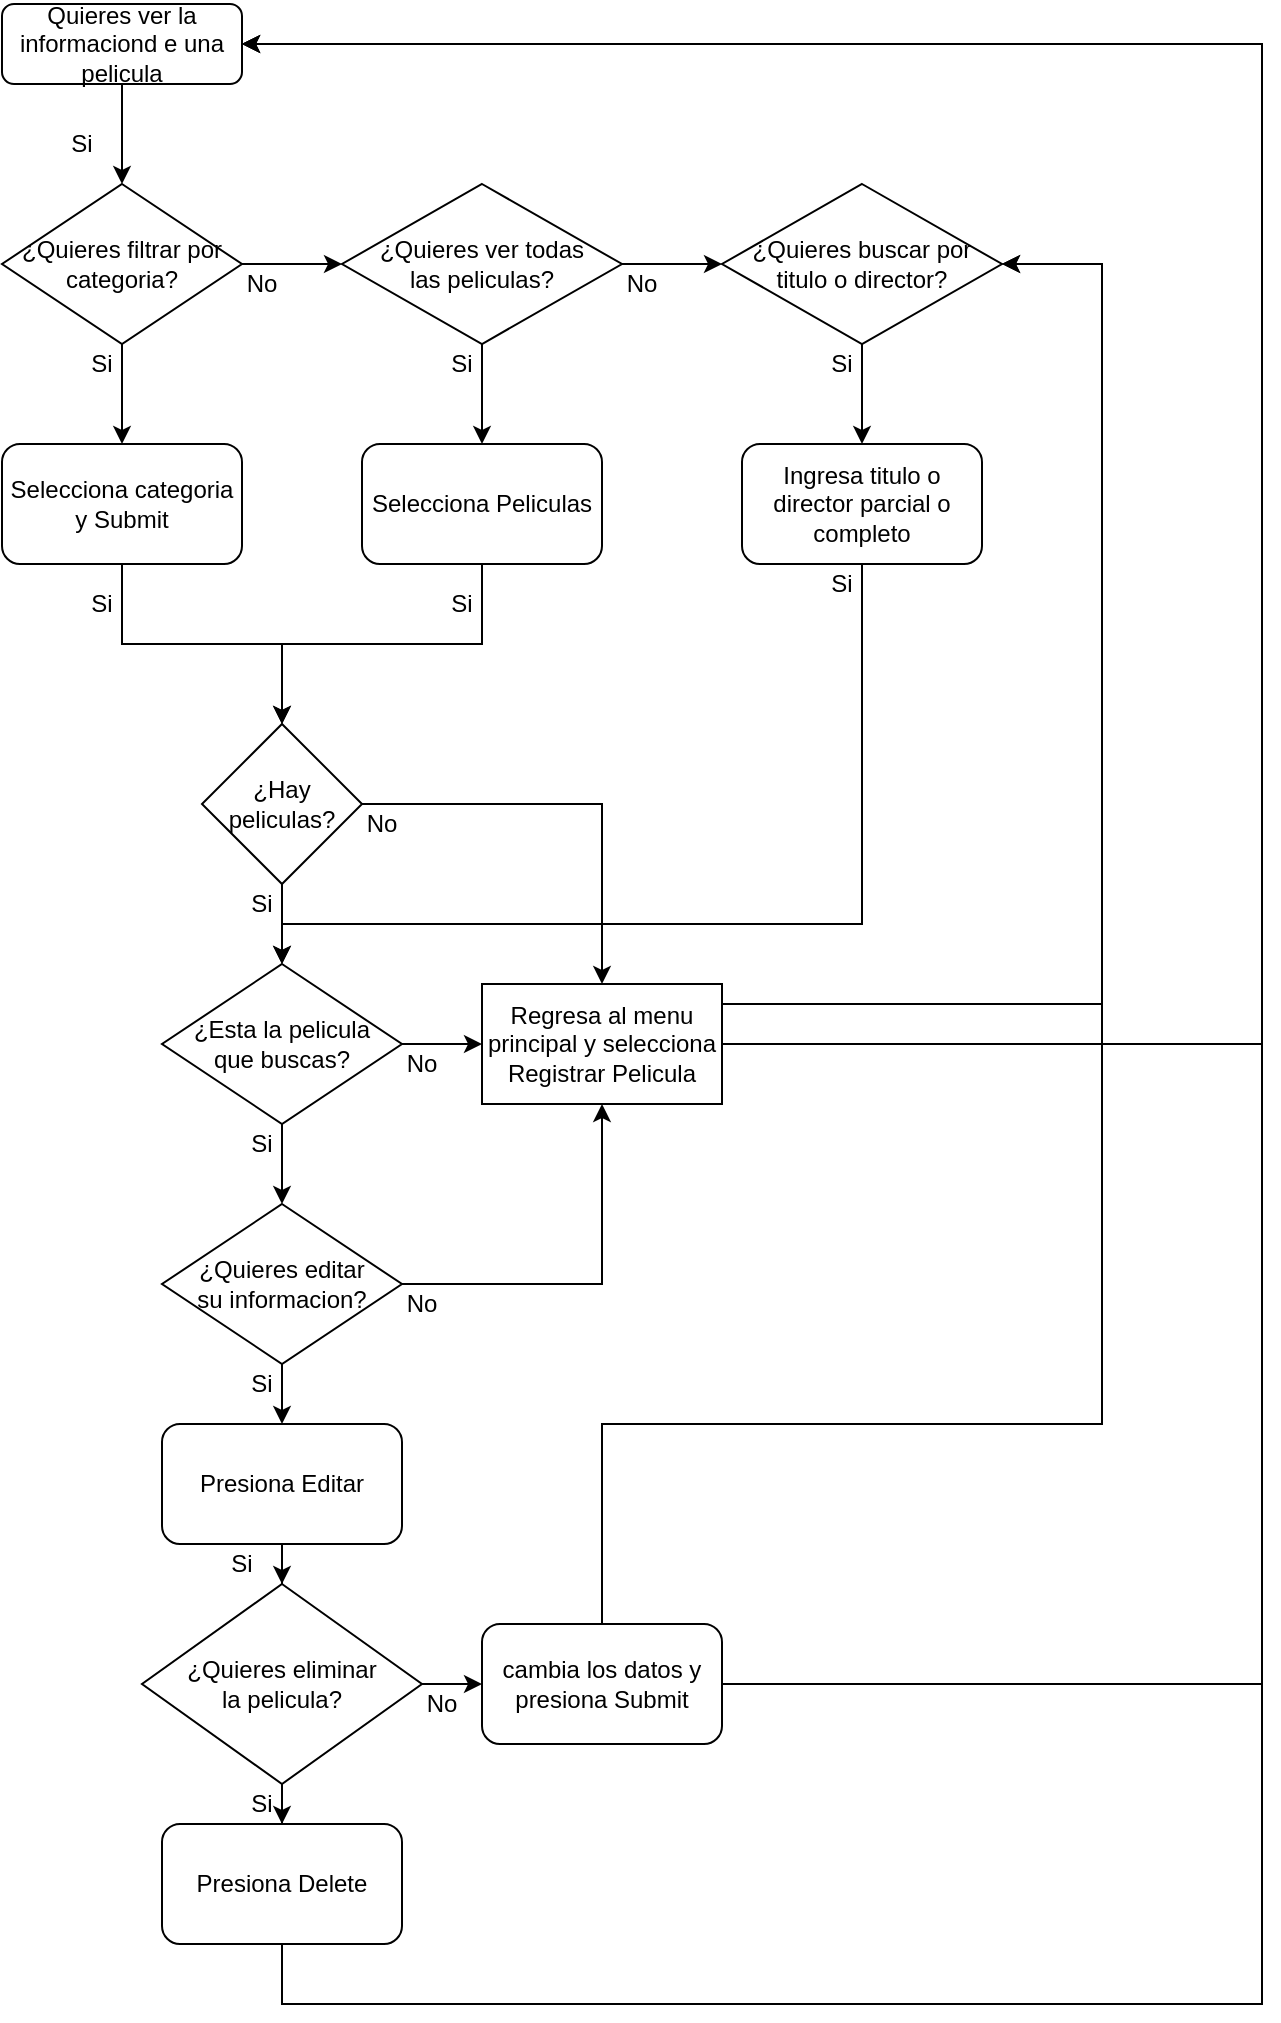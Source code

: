 <mxfile version="16.5.3" type="device"><diagram id="C5RBs43oDa-KdzZeNtuy" name="Page-1"><mxGraphModel dx="918" dy="1238" grid="1" gridSize="10" guides="1" tooltips="1" connect="1" arrows="1" fold="1" page="1" pageScale="1" pageWidth="827" pageHeight="1169" math="0" shadow="0"><root><mxCell id="WIyWlLk6GJQsqaUBKTNV-0"/><mxCell id="WIyWlLk6GJQsqaUBKTNV-1" parent="WIyWlLk6GJQsqaUBKTNV-0"/><mxCell id="asjB_opVwSxAryGJz_eY-4" style="edgeStyle=orthogonalEdgeStyle;rounded=0;orthogonalLoop=1;jettySize=auto;html=1;entryX=0.5;entryY=0;entryDx=0;entryDy=0;" edge="1" parent="WIyWlLk6GJQsqaUBKTNV-1" source="asjB_opVwSxAryGJz_eY-0" target="asjB_opVwSxAryGJz_eY-5"><mxGeometry relative="1" as="geometry"><mxPoint x="100" y="160" as="targetPoint"/></mxGeometry></mxCell><mxCell id="asjB_opVwSxAryGJz_eY-0" value="Quieres ver la informaciond e una pelicula" style="rounded=1;whiteSpace=wrap;html=1;" vertex="1" parent="WIyWlLk6GJQsqaUBKTNV-1"><mxGeometry x="40" y="80" width="120" height="40" as="geometry"/></mxCell><mxCell id="asjB_opVwSxAryGJz_eY-7" style="edgeStyle=orthogonalEdgeStyle;rounded=0;orthogonalLoop=1;jettySize=auto;html=1;entryX=0.5;entryY=0;entryDx=0;entryDy=0;" edge="1" parent="WIyWlLk6GJQsqaUBKTNV-1" source="asjB_opVwSxAryGJz_eY-5" target="asjB_opVwSxAryGJz_eY-6"><mxGeometry relative="1" as="geometry"><Array as="points"><mxPoint x="100" y="290"/><mxPoint x="100" y="290"/></Array></mxGeometry></mxCell><mxCell id="asjB_opVwSxAryGJz_eY-18" style="edgeStyle=orthogonalEdgeStyle;rounded=0;orthogonalLoop=1;jettySize=auto;html=1;entryX=0;entryY=0.5;entryDx=0;entryDy=0;" edge="1" parent="WIyWlLk6GJQsqaUBKTNV-1" source="asjB_opVwSxAryGJz_eY-5" target="asjB_opVwSxAryGJz_eY-13"><mxGeometry relative="1" as="geometry"/></mxCell><mxCell id="asjB_opVwSxAryGJz_eY-5" value="¿Quieres filtrar por categoria?" style="rhombus;whiteSpace=wrap;html=1;" vertex="1" parent="WIyWlLk6GJQsqaUBKTNV-1"><mxGeometry x="40" y="170" width="120" height="80" as="geometry"/></mxCell><mxCell id="asjB_opVwSxAryGJz_eY-20" style="edgeStyle=orthogonalEdgeStyle;rounded=0;orthogonalLoop=1;jettySize=auto;html=1;" edge="1" parent="WIyWlLk6GJQsqaUBKTNV-1" source="asjB_opVwSxAryGJz_eY-6" target="asjB_opVwSxAryGJz_eY-17"><mxGeometry relative="1" as="geometry"/></mxCell><mxCell id="asjB_opVwSxAryGJz_eY-6" value="Selecciona categoria y Submit" style="rounded=1;whiteSpace=wrap;html=1;" vertex="1" parent="WIyWlLk6GJQsqaUBKTNV-1"><mxGeometry x="40" y="300" width="120" height="60" as="geometry"/></mxCell><mxCell id="asjB_opVwSxAryGJz_eY-12" style="edgeStyle=orthogonalEdgeStyle;rounded=0;orthogonalLoop=1;jettySize=auto;html=1;entryX=0.5;entryY=0;entryDx=0;entryDy=0;" edge="1" parent="WIyWlLk6GJQsqaUBKTNV-1" source="asjB_opVwSxAryGJz_eY-9" target="asjB_opVwSxAryGJz_eY-10"><mxGeometry relative="1" as="geometry"/></mxCell><mxCell id="asjB_opVwSxAryGJz_eY-9" value="¿Quieres buscar por &lt;br&gt;titulo o director?" style="rhombus;whiteSpace=wrap;html=1;" vertex="1" parent="WIyWlLk6GJQsqaUBKTNV-1"><mxGeometry x="400" y="170" width="140" height="80" as="geometry"/></mxCell><mxCell id="asjB_opVwSxAryGJz_eY-25" style="edgeStyle=orthogonalEdgeStyle;rounded=0;orthogonalLoop=1;jettySize=auto;html=1;entryX=0.5;entryY=0;entryDx=0;entryDy=0;" edge="1" parent="WIyWlLk6GJQsqaUBKTNV-1" source="asjB_opVwSxAryGJz_eY-10" target="asjB_opVwSxAryGJz_eY-23"><mxGeometry relative="1" as="geometry"><Array as="points"><mxPoint x="470" y="540"/><mxPoint x="180" y="540"/></Array></mxGeometry></mxCell><mxCell id="asjB_opVwSxAryGJz_eY-10" value="Ingresa titulo o director parcial o completo" style="rounded=1;whiteSpace=wrap;html=1;" vertex="1" parent="WIyWlLk6GJQsqaUBKTNV-1"><mxGeometry x="410" y="300" width="120" height="60" as="geometry"/></mxCell><mxCell id="asjB_opVwSxAryGJz_eY-16" style="edgeStyle=orthogonalEdgeStyle;rounded=0;orthogonalLoop=1;jettySize=auto;html=1;entryX=0.5;entryY=0;entryDx=0;entryDy=0;" edge="1" parent="WIyWlLk6GJQsqaUBKTNV-1" source="asjB_opVwSxAryGJz_eY-13" target="asjB_opVwSxAryGJz_eY-15"><mxGeometry relative="1" as="geometry"/></mxCell><mxCell id="asjB_opVwSxAryGJz_eY-19" style="edgeStyle=orthogonalEdgeStyle;rounded=0;orthogonalLoop=1;jettySize=auto;html=1;entryX=0;entryY=0.5;entryDx=0;entryDy=0;" edge="1" parent="WIyWlLk6GJQsqaUBKTNV-1" source="asjB_opVwSxAryGJz_eY-13" target="asjB_opVwSxAryGJz_eY-9"><mxGeometry relative="1" as="geometry"/></mxCell><mxCell id="asjB_opVwSxAryGJz_eY-13" value="¿Quieres ver todas &lt;br&gt;las peliculas?" style="rhombus;whiteSpace=wrap;html=1;" vertex="1" parent="WIyWlLk6GJQsqaUBKTNV-1"><mxGeometry x="210" y="170" width="140" height="80" as="geometry"/></mxCell><mxCell id="asjB_opVwSxAryGJz_eY-22" style="edgeStyle=orthogonalEdgeStyle;rounded=0;orthogonalLoop=1;jettySize=auto;html=1;entryX=0.5;entryY=0;entryDx=0;entryDy=0;" edge="1" parent="WIyWlLk6GJQsqaUBKTNV-1" source="asjB_opVwSxAryGJz_eY-15" target="asjB_opVwSxAryGJz_eY-17"><mxGeometry relative="1" as="geometry"/></mxCell><mxCell id="asjB_opVwSxAryGJz_eY-15" value="Selecciona Peliculas" style="rounded=1;whiteSpace=wrap;html=1;" vertex="1" parent="WIyWlLk6GJQsqaUBKTNV-1"><mxGeometry x="220" y="300" width="120" height="60" as="geometry"/></mxCell><mxCell id="asjB_opVwSxAryGJz_eY-24" style="edgeStyle=orthogonalEdgeStyle;rounded=0;orthogonalLoop=1;jettySize=auto;html=1;entryX=0.5;entryY=0;entryDx=0;entryDy=0;" edge="1" parent="WIyWlLk6GJQsqaUBKTNV-1" source="asjB_opVwSxAryGJz_eY-17" target="asjB_opVwSxAryGJz_eY-23"><mxGeometry relative="1" as="geometry"/></mxCell><mxCell id="asjB_opVwSxAryGJz_eY-57" style="edgeStyle=orthogonalEdgeStyle;rounded=0;orthogonalLoop=1;jettySize=auto;html=1;entryX=0.5;entryY=0;entryDx=0;entryDy=0;" edge="1" parent="WIyWlLk6GJQsqaUBKTNV-1" source="asjB_opVwSxAryGJz_eY-17" target="asjB_opVwSxAryGJz_eY-26"><mxGeometry relative="1" as="geometry"/></mxCell><mxCell id="asjB_opVwSxAryGJz_eY-17" value="¿Hay peliculas?" style="rhombus;whiteSpace=wrap;html=1;" vertex="1" parent="WIyWlLk6GJQsqaUBKTNV-1"><mxGeometry x="140" y="440" width="80" height="80" as="geometry"/></mxCell><mxCell id="asjB_opVwSxAryGJz_eY-27" style="edgeStyle=orthogonalEdgeStyle;rounded=0;orthogonalLoop=1;jettySize=auto;html=1;entryX=0;entryY=0.5;entryDx=0;entryDy=0;" edge="1" parent="WIyWlLk6GJQsqaUBKTNV-1" source="asjB_opVwSxAryGJz_eY-23" target="asjB_opVwSxAryGJz_eY-26"><mxGeometry relative="1" as="geometry"/></mxCell><mxCell id="asjB_opVwSxAryGJz_eY-29" style="edgeStyle=orthogonalEdgeStyle;rounded=0;orthogonalLoop=1;jettySize=auto;html=1;entryX=0.5;entryY=0;entryDx=0;entryDy=0;" edge="1" parent="WIyWlLk6GJQsqaUBKTNV-1" source="asjB_opVwSxAryGJz_eY-23" target="asjB_opVwSxAryGJz_eY-28"><mxGeometry relative="1" as="geometry"/></mxCell><mxCell id="asjB_opVwSxAryGJz_eY-23" value="¿Esta la pelicula &lt;br&gt;que buscas?" style="rhombus;whiteSpace=wrap;html=1;" vertex="1" parent="WIyWlLk6GJQsqaUBKTNV-1"><mxGeometry x="120" y="560" width="120" height="80" as="geometry"/></mxCell><mxCell id="asjB_opVwSxAryGJz_eY-32" style="edgeStyle=orthogonalEdgeStyle;rounded=0;orthogonalLoop=1;jettySize=auto;html=1;entryX=1;entryY=0.5;entryDx=0;entryDy=0;" edge="1" parent="WIyWlLk6GJQsqaUBKTNV-1" source="asjB_opVwSxAryGJz_eY-26" target="asjB_opVwSxAryGJz_eY-0"><mxGeometry relative="1" as="geometry"><Array as="points"><mxPoint x="670" y="600"/><mxPoint x="670" y="100"/></Array></mxGeometry></mxCell><mxCell id="asjB_opVwSxAryGJz_eY-65" style="edgeStyle=orthogonalEdgeStyle;rounded=0;orthogonalLoop=1;jettySize=auto;html=1;entryX=1;entryY=0.5;entryDx=0;entryDy=0;" edge="1" parent="WIyWlLk6GJQsqaUBKTNV-1" source="asjB_opVwSxAryGJz_eY-26" target="asjB_opVwSxAryGJz_eY-9"><mxGeometry relative="1" as="geometry"><Array as="points"><mxPoint x="590" y="580"/><mxPoint x="590" y="210"/></Array></mxGeometry></mxCell><mxCell id="asjB_opVwSxAryGJz_eY-26" value="Regresa al menu principal y selecciona Registrar Pelicula" style="rounded=0;whiteSpace=wrap;html=1;" vertex="1" parent="WIyWlLk6GJQsqaUBKTNV-1"><mxGeometry x="280" y="570" width="120" height="60" as="geometry"/></mxCell><mxCell id="asjB_opVwSxAryGJz_eY-31" style="edgeStyle=orthogonalEdgeStyle;rounded=0;orthogonalLoop=1;jettySize=auto;html=1;entryX=0.5;entryY=0;entryDx=0;entryDy=0;" edge="1" parent="WIyWlLk6GJQsqaUBKTNV-1" source="asjB_opVwSxAryGJz_eY-28" target="asjB_opVwSxAryGJz_eY-30"><mxGeometry relative="1" as="geometry"/></mxCell><mxCell id="asjB_opVwSxAryGJz_eY-39" style="edgeStyle=orthogonalEdgeStyle;rounded=0;orthogonalLoop=1;jettySize=auto;html=1;entryX=0.5;entryY=1;entryDx=0;entryDy=0;" edge="1" parent="WIyWlLk6GJQsqaUBKTNV-1" source="asjB_opVwSxAryGJz_eY-28" target="asjB_opVwSxAryGJz_eY-26"><mxGeometry relative="1" as="geometry"/></mxCell><mxCell id="asjB_opVwSxAryGJz_eY-28" value="¿Quieres editar &lt;br&gt;su informacion?" style="rhombus;whiteSpace=wrap;html=1;" vertex="1" parent="WIyWlLk6GJQsqaUBKTNV-1"><mxGeometry x="120" y="680" width="120" height="80" as="geometry"/></mxCell><mxCell id="asjB_opVwSxAryGJz_eY-34" style="edgeStyle=orthogonalEdgeStyle;rounded=0;orthogonalLoop=1;jettySize=auto;html=1;entryX=0.5;entryY=0;entryDx=0;entryDy=0;" edge="1" parent="WIyWlLk6GJQsqaUBKTNV-1" source="asjB_opVwSxAryGJz_eY-30" target="asjB_opVwSxAryGJz_eY-33"><mxGeometry relative="1" as="geometry"/></mxCell><mxCell id="asjB_opVwSxAryGJz_eY-30" value="Presiona Editar" style="rounded=1;whiteSpace=wrap;html=1;" vertex="1" parent="WIyWlLk6GJQsqaUBKTNV-1"><mxGeometry x="120" y="790" width="120" height="60" as="geometry"/></mxCell><mxCell id="asjB_opVwSxAryGJz_eY-36" style="edgeStyle=orthogonalEdgeStyle;rounded=0;orthogonalLoop=1;jettySize=auto;html=1;entryX=0.5;entryY=0;entryDx=0;entryDy=0;" edge="1" parent="WIyWlLk6GJQsqaUBKTNV-1" source="asjB_opVwSxAryGJz_eY-33" target="asjB_opVwSxAryGJz_eY-35"><mxGeometry relative="1" as="geometry"/></mxCell><mxCell id="asjB_opVwSxAryGJz_eY-38" style="edgeStyle=orthogonalEdgeStyle;rounded=0;orthogonalLoop=1;jettySize=auto;html=1;entryX=0;entryY=0.5;entryDx=0;entryDy=0;" edge="1" parent="WIyWlLk6GJQsqaUBKTNV-1" source="asjB_opVwSxAryGJz_eY-33" target="asjB_opVwSxAryGJz_eY-37"><mxGeometry relative="1" as="geometry"/></mxCell><mxCell id="asjB_opVwSxAryGJz_eY-33" value="¿Quieres eliminar &lt;br&gt;la pelicula?" style="rhombus;whiteSpace=wrap;html=1;" vertex="1" parent="WIyWlLk6GJQsqaUBKTNV-1"><mxGeometry x="110" y="870" width="140" height="100" as="geometry"/></mxCell><mxCell id="asjB_opVwSxAryGJz_eY-43" style="edgeStyle=orthogonalEdgeStyle;rounded=0;orthogonalLoop=1;jettySize=auto;html=1;entryX=1;entryY=0.5;entryDx=0;entryDy=0;" edge="1" parent="WIyWlLk6GJQsqaUBKTNV-1" source="asjB_opVwSxAryGJz_eY-35" target="asjB_opVwSxAryGJz_eY-0"><mxGeometry relative="1" as="geometry"><mxPoint x="170" y="100" as="targetPoint"/><Array as="points"><mxPoint x="180" y="1080"/><mxPoint x="670" y="1080"/><mxPoint x="670" y="100"/></Array></mxGeometry></mxCell><mxCell id="asjB_opVwSxAryGJz_eY-35" value="Presiona Delete" style="rounded=1;whiteSpace=wrap;html=1;" vertex="1" parent="WIyWlLk6GJQsqaUBKTNV-1"><mxGeometry x="120" y="990" width="120" height="60" as="geometry"/></mxCell><mxCell id="asjB_opVwSxAryGJz_eY-41" style="edgeStyle=orthogonalEdgeStyle;rounded=0;orthogonalLoop=1;jettySize=auto;html=1;entryX=1;entryY=0.5;entryDx=0;entryDy=0;" edge="1" parent="WIyWlLk6GJQsqaUBKTNV-1" source="asjB_opVwSxAryGJz_eY-37" target="asjB_opVwSxAryGJz_eY-0"><mxGeometry relative="1" as="geometry"><Array as="points"><mxPoint x="670" y="920"/><mxPoint x="670" y="100"/></Array></mxGeometry></mxCell><mxCell id="asjB_opVwSxAryGJz_eY-64" style="edgeStyle=orthogonalEdgeStyle;rounded=0;orthogonalLoop=1;jettySize=auto;html=1;entryX=1;entryY=0.5;entryDx=0;entryDy=0;" edge="1" parent="WIyWlLk6GJQsqaUBKTNV-1" source="asjB_opVwSxAryGJz_eY-37" target="asjB_opVwSxAryGJz_eY-9"><mxGeometry relative="1" as="geometry"><Array as="points"><mxPoint x="340" y="790"/><mxPoint x="590" y="790"/><mxPoint x="590" y="210"/></Array></mxGeometry></mxCell><mxCell id="asjB_opVwSxAryGJz_eY-37" value="cambia los datos y presiona Submit" style="rounded=1;whiteSpace=wrap;html=1;" vertex="1" parent="WIyWlLk6GJQsqaUBKTNV-1"><mxGeometry x="280" y="890" width="120" height="60" as="geometry"/></mxCell><mxCell id="asjB_opVwSxAryGJz_eY-44" value="Si" style="text;html=1;strokeColor=none;fillColor=none;align=center;verticalAlign=middle;whiteSpace=wrap;rounded=0;" vertex="1" parent="WIyWlLk6GJQsqaUBKTNV-1"><mxGeometry x="70" y="140" width="20" height="20" as="geometry"/></mxCell><mxCell id="asjB_opVwSxAryGJz_eY-45" value="Si" style="text;html=1;strokeColor=none;fillColor=none;align=center;verticalAlign=middle;whiteSpace=wrap;rounded=0;" vertex="1" parent="WIyWlLk6GJQsqaUBKTNV-1"><mxGeometry x="80" y="250" width="20" height="20" as="geometry"/></mxCell><mxCell id="asjB_opVwSxAryGJz_eY-46" value="Si" style="text;html=1;strokeColor=none;fillColor=none;align=center;verticalAlign=middle;whiteSpace=wrap;rounded=0;" vertex="1" parent="WIyWlLk6GJQsqaUBKTNV-1"><mxGeometry x="80" y="370" width="20" height="20" as="geometry"/></mxCell><mxCell id="asjB_opVwSxAryGJz_eY-47" value="Si" style="text;html=1;strokeColor=none;fillColor=none;align=center;verticalAlign=middle;whiteSpace=wrap;rounded=0;" vertex="1" parent="WIyWlLk6GJQsqaUBKTNV-1"><mxGeometry x="260" y="370" width="20" height="20" as="geometry"/></mxCell><mxCell id="asjB_opVwSxAryGJz_eY-48" value="Si" style="text;html=1;strokeColor=none;fillColor=none;align=center;verticalAlign=middle;whiteSpace=wrap;rounded=0;" vertex="1" parent="WIyWlLk6GJQsqaUBKTNV-1"><mxGeometry x="160" y="520" width="20" height="20" as="geometry"/></mxCell><mxCell id="asjB_opVwSxAryGJz_eY-49" value="Si" style="text;html=1;strokeColor=none;fillColor=none;align=center;verticalAlign=middle;whiteSpace=wrap;rounded=0;" vertex="1" parent="WIyWlLk6GJQsqaUBKTNV-1"><mxGeometry x="160" y="640" width="20" height="20" as="geometry"/></mxCell><mxCell id="asjB_opVwSxAryGJz_eY-50" value="Si" style="text;html=1;strokeColor=none;fillColor=none;align=center;verticalAlign=middle;whiteSpace=wrap;rounded=0;" vertex="1" parent="WIyWlLk6GJQsqaUBKTNV-1"><mxGeometry x="160" y="760" width="20" height="20" as="geometry"/></mxCell><mxCell id="asjB_opVwSxAryGJz_eY-51" value="Si" style="text;html=1;strokeColor=none;fillColor=none;align=center;verticalAlign=middle;whiteSpace=wrap;rounded=0;" vertex="1" parent="WIyWlLk6GJQsqaUBKTNV-1"><mxGeometry x="150" y="850" width="20" height="20" as="geometry"/></mxCell><mxCell id="asjB_opVwSxAryGJz_eY-52" value="Si" style="text;html=1;strokeColor=none;fillColor=none;align=center;verticalAlign=middle;whiteSpace=wrap;rounded=0;" vertex="1" parent="WIyWlLk6GJQsqaUBKTNV-1"><mxGeometry x="160" y="970" width="20" height="20" as="geometry"/></mxCell><mxCell id="asjB_opVwSxAryGJz_eY-53" value="Si" style="text;html=1;strokeColor=none;fillColor=none;align=center;verticalAlign=middle;whiteSpace=wrap;rounded=0;" vertex="1" parent="WIyWlLk6GJQsqaUBKTNV-1"><mxGeometry x="450" y="360" width="20" height="20" as="geometry"/></mxCell><mxCell id="asjB_opVwSxAryGJz_eY-54" value="Si" style="text;html=1;strokeColor=none;fillColor=none;align=center;verticalAlign=middle;whiteSpace=wrap;rounded=0;" vertex="1" parent="WIyWlLk6GJQsqaUBKTNV-1"><mxGeometry x="450" y="250" width="20" height="20" as="geometry"/></mxCell><mxCell id="asjB_opVwSxAryGJz_eY-55" value="Si" style="text;html=1;strokeColor=none;fillColor=none;align=center;verticalAlign=middle;whiteSpace=wrap;rounded=0;" vertex="1" parent="WIyWlLk6GJQsqaUBKTNV-1"><mxGeometry x="260" y="250" width="20" height="20" as="geometry"/></mxCell><mxCell id="asjB_opVwSxAryGJz_eY-58" value="No" style="text;html=1;strokeColor=none;fillColor=none;align=center;verticalAlign=middle;whiteSpace=wrap;rounded=0;" vertex="1" parent="WIyWlLk6GJQsqaUBKTNV-1"><mxGeometry x="160" y="210" width="20" height="20" as="geometry"/></mxCell><mxCell id="asjB_opVwSxAryGJz_eY-59" value="No" style="text;html=1;strokeColor=none;fillColor=none;align=center;verticalAlign=middle;whiteSpace=wrap;rounded=0;" vertex="1" parent="WIyWlLk6GJQsqaUBKTNV-1"><mxGeometry x="350" y="210" width="20" height="20" as="geometry"/></mxCell><mxCell id="asjB_opVwSxAryGJz_eY-60" value="No" style="text;html=1;strokeColor=none;fillColor=none;align=center;verticalAlign=middle;whiteSpace=wrap;rounded=0;" vertex="1" parent="WIyWlLk6GJQsqaUBKTNV-1"><mxGeometry x="220" y="480" width="20" height="20" as="geometry"/></mxCell><mxCell id="asjB_opVwSxAryGJz_eY-61" value="No" style="text;html=1;strokeColor=none;fillColor=none;align=center;verticalAlign=middle;whiteSpace=wrap;rounded=0;" vertex="1" parent="WIyWlLk6GJQsqaUBKTNV-1"><mxGeometry x="240" y="600" width="20" height="20" as="geometry"/></mxCell><mxCell id="asjB_opVwSxAryGJz_eY-62" value="No" style="text;html=1;strokeColor=none;fillColor=none;align=center;verticalAlign=middle;whiteSpace=wrap;rounded=0;" vertex="1" parent="WIyWlLk6GJQsqaUBKTNV-1"><mxGeometry x="240" y="720" width="20" height="20" as="geometry"/></mxCell><mxCell id="asjB_opVwSxAryGJz_eY-63" value="No" style="text;html=1;strokeColor=none;fillColor=none;align=center;verticalAlign=middle;whiteSpace=wrap;rounded=0;" vertex="1" parent="WIyWlLk6GJQsqaUBKTNV-1"><mxGeometry x="250" y="920" width="20" height="20" as="geometry"/></mxCell></root></mxGraphModel></diagram></mxfile>
